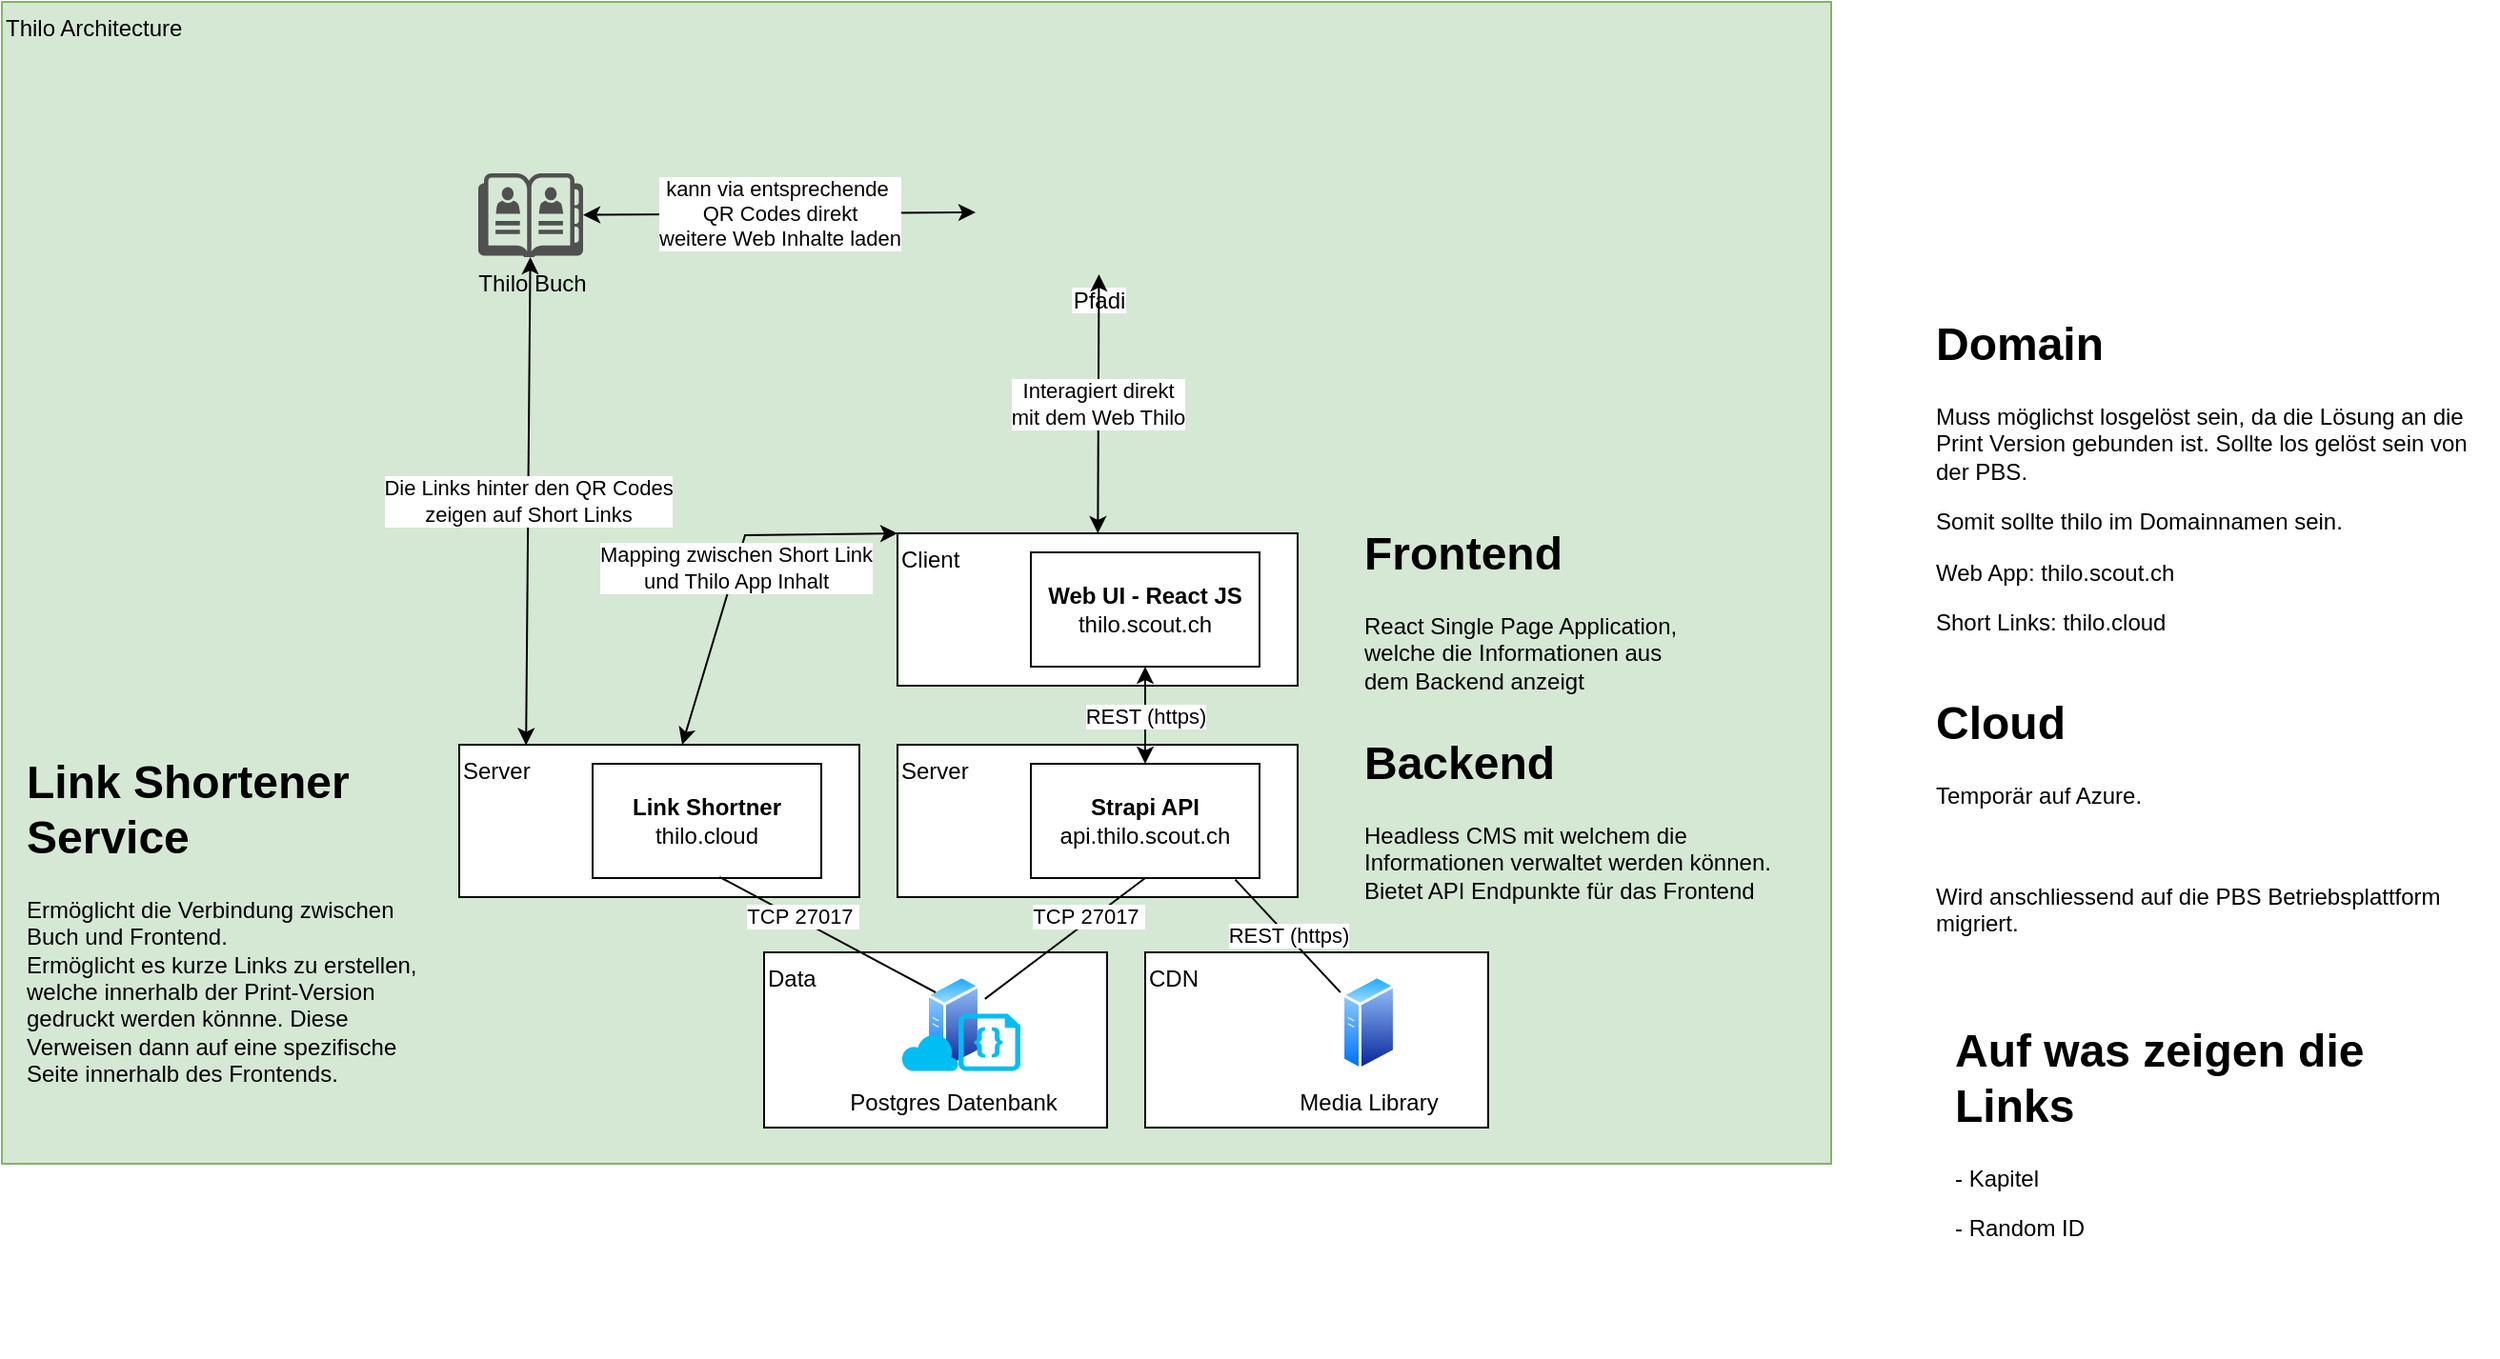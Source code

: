 <mxfile version="20.7.4" type="device"><diagram id="uOsoa1zXK509N2_YLro7" name="Architecture"><mxGraphModel dx="2501" dy="756" grid="1" gridSize="10" guides="1" tooltips="1" connect="1" arrows="1" fold="1" page="1" pageScale="1" pageWidth="827" pageHeight="1169" math="0" shadow="0"><root><mxCell id="0"/><mxCell id="1" parent="0"/><mxCell id="GDJU-_h7cvTp5wzcLNWm-16" value="Thilo Architecture" style="rounded=0;whiteSpace=wrap;html=1;align=left;verticalAlign=top;fillColor=#d5e8d4;strokeColor=#82b366;" parent="1" vertex="1"><mxGeometry x="-320" y="270" width="960" height="610" as="geometry"/></mxCell><mxCell id="GDJU-_h7cvTp5wzcLNWm-17" value="Client" style="rounded=0;whiteSpace=wrap;html=1;align=left;verticalAlign=top;" parent="1" vertex="1"><mxGeometry x="150" y="549" width="210" height="80" as="geometry"/></mxCell><mxCell id="GDJU-_h7cvTp5wzcLNWm-18" value="&lt;b&gt;Web UI - React JS&lt;/b&gt;&lt;br&gt;thilo.scout.ch" style="rounded=0;whiteSpace=wrap;html=1;align=center;verticalAlign=middle;" parent="1" vertex="1"><mxGeometry x="220" y="559" width="120" height="60" as="geometry"/></mxCell><mxCell id="GDJU-_h7cvTp5wzcLNWm-19" value="Server" style="rounded=0;whiteSpace=wrap;html=1;align=left;verticalAlign=top;" parent="1" vertex="1"><mxGeometry x="150" y="660" width="210" height="80" as="geometry"/></mxCell><mxCell id="GDJU-_h7cvTp5wzcLNWm-20" value="&lt;b&gt;Strapi API&lt;br&gt;&lt;/b&gt;api.thilo.scout.ch" style="rounded=0;whiteSpace=wrap;html=1;align=center;verticalAlign=middle;" parent="1" vertex="1"><mxGeometry x="220" y="670" width="120" height="60" as="geometry"/></mxCell><mxCell id="GDJU-_h7cvTp5wzcLNWm-21" value="REST (https)" style="endArrow=classic;startArrow=classic;html=1;rounded=0;entryX=0.5;entryY=1;entryDx=0;entryDy=0;" parent="1" source="GDJU-_h7cvTp5wzcLNWm-20" target="GDJU-_h7cvTp5wzcLNWm-18" edge="1"><mxGeometry width="50" height="50" relative="1" as="geometry"><mxPoint x="200" y="679" as="sourcePoint"/><mxPoint x="250" y="629" as="targetPoint"/></mxGeometry></mxCell><mxCell id="GDJU-_h7cvTp5wzcLNWm-22" value="Data" style="rounded=0;whiteSpace=wrap;html=1;align=left;verticalAlign=top;" parent="1" vertex="1"><mxGeometry x="80" y="769" width="180" height="92" as="geometry"/></mxCell><mxCell id="GDJU-_h7cvTp5wzcLNWm-23" value="TCP&amp;nbsp;27017&amp;nbsp;" style="endArrow=none;html=1;rounded=0;entryX=0.5;entryY=1;entryDx=0;entryDy=0;" parent="1" source="GDJU-_h7cvTp5wzcLNWm-24" target="GDJU-_h7cvTp5wzcLNWm-20" edge="1"><mxGeometry x="0.317" y="2" width="50" height="50" relative="1" as="geometry"><mxPoint x="311" y="788" as="sourcePoint"/><mxPoint x="260" y="759" as="targetPoint"/><mxPoint as="offset"/></mxGeometry></mxCell><mxCell id="GDJU-_h7cvTp5wzcLNWm-24" value="Postgres Datenbank" style="aspect=fixed;perimeter=ellipsePerimeter;html=1;align=center;shadow=0;dashed=0;spacingTop=3;image;image=img/lib/active_directory/generic_server.svg;fontFamily=Helvetica;fontSize=12;fontColor=#000000;strokeColor=#000000;fillColor=#ffffff;labelBackgroundColor=none;" parent="1" vertex="1"><mxGeometry x="160" y="781.0" width="38.5" height="50" as="geometry"/></mxCell><mxCell id="GDJU-_h7cvTp5wzcLNWm-25" value="" style="verticalLabelPosition=bottom;html=1;verticalAlign=top;align=center;strokeColor=none;fillColor=#00BEF2;shape=mxgraph.azure.code_file;pointerEvents=1;" parent="1" vertex="1"><mxGeometry x="182" y="801.3" width="32.5" height="30" as="geometry"/></mxCell><mxCell id="GDJU-_h7cvTp5wzcLNWm-26" value="" style="verticalLabelPosition=bottom;html=1;verticalAlign=top;align=center;strokeColor=none;fillColor=#00BEF2;shape=mxgraph.azure.cloud;labelBackgroundColor=none;" parent="1" vertex="1"><mxGeometry x="152" y="811.3" width="30" height="20" as="geometry"/></mxCell><mxCell id="GDJU-_h7cvTp5wzcLNWm-27" value="CDN" style="rounded=0;whiteSpace=wrap;html=1;align=left;verticalAlign=top;" parent="1" vertex="1"><mxGeometry x="280" y="769" width="180" height="92" as="geometry"/></mxCell><mxCell id="GDJU-_h7cvTp5wzcLNWm-28" value="Media Library" style="aspect=fixed;perimeter=ellipsePerimeter;html=1;align=center;shadow=0;dashed=0;spacingTop=3;image;image=img/lib/active_directory/generic_server.svg;fontFamily=Helvetica;fontSize=12;fontColor=#000000;strokeColor=#000000;fillColor=#ffffff;labelBackgroundColor=none;" parent="1" vertex="1"><mxGeometry x="378" y="781.0" width="38.5" height="50" as="geometry"/></mxCell><mxCell id="GDJU-_h7cvTp5wzcLNWm-29" value="REST (https)" style="endArrow=none;html=1;rounded=0;entryX=0.894;entryY=1.014;entryDx=0;entryDy=0;entryPerimeter=0;" parent="1" source="GDJU-_h7cvTp5wzcLNWm-28" target="GDJU-_h7cvTp5wzcLNWm-20" edge="1"><mxGeometry width="50" height="50" relative="1" as="geometry"><mxPoint x="177.508" y="808.078" as="sourcePoint"/><mxPoint x="290" y="759" as="targetPoint"/></mxGeometry></mxCell><mxCell id="51C_-ku2XXWJB70NUWzl-1" value="Server" style="rounded=0;whiteSpace=wrap;html=1;align=left;verticalAlign=top;" parent="1" vertex="1"><mxGeometry x="-80" y="660" width="210" height="80" as="geometry"/></mxCell><mxCell id="51C_-ku2XXWJB70NUWzl-2" value="&lt;b&gt;Link Shortner&lt;br&gt;&lt;/b&gt;thilo.cloud" style="rounded=0;whiteSpace=wrap;html=1;align=center;verticalAlign=middle;" parent="1" vertex="1"><mxGeometry x="-10" y="670" width="120" height="60" as="geometry"/></mxCell><mxCell id="51C_-ku2XXWJB70NUWzl-3" value="TCP&amp;nbsp;27017&amp;nbsp;" style="endArrow=none;html=1;rounded=0;entryX=0.555;entryY=0.99;entryDx=0;entryDy=0;entryPerimeter=0;" parent="1" target="51C_-ku2XXWJB70NUWzl-2" edge="1"><mxGeometry x="0.254" y="-2" width="50" height="50" relative="1" as="geometry"><mxPoint x="170" y="790" as="sourcePoint"/><mxPoint x="290" y="740" as="targetPoint"/><mxPoint as="offset"/></mxGeometry></mxCell><mxCell id="51C_-ku2XXWJB70NUWzl-4" value="&lt;h1&gt;Frontend&lt;/h1&gt;&lt;p&gt;React Single Page Application, welche die Informationen aus dem Backend anzeigt&lt;/p&gt;" style="text;html=1;strokeColor=none;fillColor=none;spacing=5;spacingTop=-20;whiteSpace=wrap;overflow=hidden;rounded=0;" parent="1" vertex="1"><mxGeometry x="390" y="540" width="190" height="100" as="geometry"/></mxCell><mxCell id="51C_-ku2XXWJB70NUWzl-5" value="&lt;h1&gt;Backend&lt;/h1&gt;&lt;p&gt;Headless CMS mit welchem die Informationen verwaltet werden können. Bietet API Endpunkte für das Frontend&lt;/p&gt;" style="text;html=1;strokeColor=none;fillColor=none;spacing=5;spacingTop=-20;whiteSpace=wrap;overflow=hidden;rounded=0;" parent="1" vertex="1"><mxGeometry x="390" y="650" width="222" height="100" as="geometry"/></mxCell><mxCell id="51C_-ku2XXWJB70NUWzl-6" value="&lt;h1&gt;Link Shortener Service&lt;/h1&gt;&lt;p&gt;Ermöglicht die Verbindung zwischen Buch und Frontend.&amp;nbsp;&lt;br&gt;Ermöglicht es kurze Links zu erstellen, welche innerhalb der Print-Version gedruckt werden könnne. Diese Verweisen dann auf eine spezifische Seite innerhalb des Frontends.&lt;/p&gt;" style="text;html=1;strokeColor=none;fillColor=none;spacing=5;spacingTop=-20;whiteSpace=wrap;overflow=hidden;rounded=0;" parent="1" vertex="1"><mxGeometry x="-312" y="660" width="222" height="180" as="geometry"/></mxCell><mxCell id="9G3A0hlRlRlF3BapFDBi-1" value="Pfadi" style="shape=image;verticalLabelPosition=bottom;labelBackgroundColor=default;verticalAlign=top;aspect=fixed;imageAspect=0;image=https://cdn-icons-png.flaticon.com/512/2733/2733336.png;" parent="1" vertex="1"><mxGeometry x="191" y="283" width="130" height="130" as="geometry"/></mxCell><mxCell id="9G3A0hlRlRlF3BapFDBi-2" value="Thilo Buch" style="sketch=0;pointerEvents=1;shadow=0;dashed=0;html=1;strokeColor=none;fillColor=#505050;labelPosition=center;verticalLabelPosition=bottom;verticalAlign=top;outlineConnect=0;align=center;shape=mxgraph.office.concepts.address_book;" parent="1" vertex="1"><mxGeometry x="-70" y="360" width="55" height="44" as="geometry"/></mxCell><mxCell id="9G3A0hlRlRlF3BapFDBi-3" value="Interagiert direkt&lt;br&gt;mit dem Web Thilo" style="endArrow=classic;startArrow=classic;html=1;rounded=0;" parent="1" source="GDJU-_h7cvTp5wzcLNWm-17" target="9G3A0hlRlRlF3BapFDBi-1" edge="1"><mxGeometry width="50" height="50" relative="1" as="geometry"><mxPoint x="-40" y="520" as="sourcePoint"/><mxPoint x="10" y="470" as="targetPoint"/></mxGeometry></mxCell><mxCell id="9G3A0hlRlRlF3BapFDBi-4" value="kann via entsprechende&amp;nbsp;&lt;br&gt;QR Codes direkt&lt;br&gt;weitere Web Inhalte laden" style="endArrow=classic;startArrow=classic;html=1;rounded=0;entryX=0;entryY=0.75;entryDx=0;entryDy=0;" parent="1" source="9G3A0hlRlRlF3BapFDBi-2" target="9G3A0hlRlRlF3BapFDBi-1" edge="1"><mxGeometry width="50" height="50" relative="1" as="geometry"><mxPoint x="-110" y="210" as="sourcePoint"/><mxPoint x="-60" y="160" as="targetPoint"/></mxGeometry></mxCell><mxCell id="9G3A0hlRlRlF3BapFDBi-5" value="Die Links hinter den QR Codes&lt;br&gt;zeigen auf Short Links" style="endArrow=classic;startArrow=classic;html=1;rounded=0;exitX=0.167;exitY=0.003;exitDx=0;exitDy=0;exitPerimeter=0;" parent="1" source="51C_-ku2XXWJB70NUWzl-1" target="9G3A0hlRlRlF3BapFDBi-2" edge="1"><mxGeometry width="50" height="50" relative="1" as="geometry"><mxPoint x="-440" y="500" as="sourcePoint"/><mxPoint x="-390" y="450" as="targetPoint"/></mxGeometry></mxCell><mxCell id="9G3A0hlRlRlF3BapFDBi-6" value="Mapping zwischen Short Link &lt;br&gt;und Thilo App Inhalt" style="endArrow=classic;startArrow=classic;html=1;rounded=0;entryX=0;entryY=0;entryDx=0;entryDy=0;" parent="1" source="51C_-ku2XXWJB70NUWzl-1" target="GDJU-_h7cvTp5wzcLNWm-17" edge="1"><mxGeometry width="50" height="50" relative="1" as="geometry"><mxPoint x="-250" y="640" as="sourcePoint"/><mxPoint x="-200" y="590" as="targetPoint"/><Array as="points"><mxPoint x="70" y="550"/></Array></mxGeometry></mxCell><mxCell id="WjO2JGe9H0yPc5W2S3Bc-2" value="&lt;h1&gt;Domain&lt;/h1&gt;&lt;p&gt;Muss möglichst losgelöst sein, da die Lösung an die Print Version gebunden ist. Sollte los gelöst sein von der PBS.&lt;/p&gt;&lt;p&gt;Somit sollte thilo im Domainnamen sein.&lt;/p&gt;&lt;p&gt;Web App: thilo.scout.ch&lt;/p&gt;&lt;p&gt;Short Links:&amp;nbsp;thilo.cloud&lt;/p&gt;" style="text;html=1;strokeColor=none;fillColor=none;spacing=5;spacingTop=-20;whiteSpace=wrap;overflow=hidden;rounded=0;" parent="1" vertex="1"><mxGeometry x="690" y="430" width="290" height="180" as="geometry"/></mxCell><mxCell id="WjO2JGe9H0yPc5W2S3Bc-3" value="&lt;h1&gt;Cloud&lt;/h1&gt;&lt;p&gt;Temporär auf Azure.&lt;/p&gt;&lt;p&gt;&lt;br&gt;&lt;/p&gt;&lt;p&gt;Wird anschliessend auf die PBS Betriebsplattform migriert.&lt;/p&gt;" style="text;html=1;strokeColor=none;fillColor=none;spacing=5;spacingTop=-20;whiteSpace=wrap;overflow=hidden;rounded=0;" parent="1" vertex="1"><mxGeometry x="690" y="629" width="290" height="180" as="geometry"/></mxCell><mxCell id="gAOYHvBcG9K2KOUEvTKf-2" value="&lt;h1&gt;Auf was zeigen die Links&lt;/h1&gt;&lt;p&gt;- Kapitel&lt;/p&gt;&lt;p&gt;- Random ID&lt;/p&gt;" style="text;html=1;strokeColor=none;fillColor=none;spacing=5;spacingTop=-20;whiteSpace=wrap;overflow=hidden;rounded=0;" vertex="1" parent="1"><mxGeometry x="700" y="801.3" width="290" height="180" as="geometry"/></mxCell></root></mxGraphModel></diagram></mxfile>